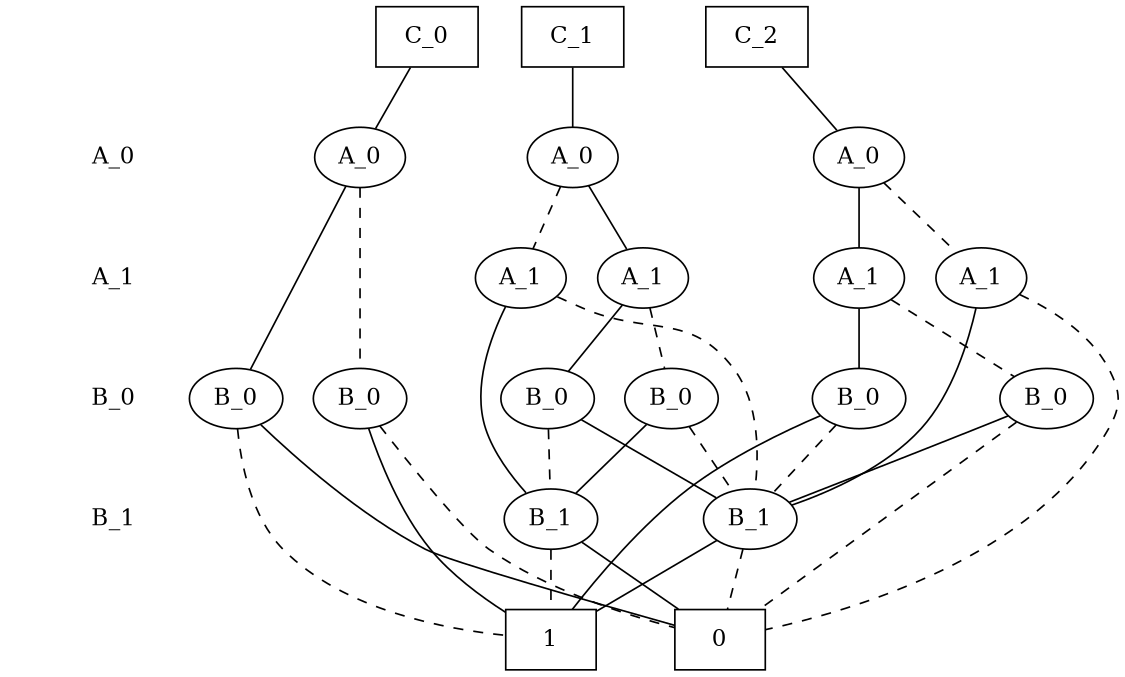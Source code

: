 digraph "DD" {
size = "7.5,10"
center = true;
edge [dir = none];
{ node [shape = plaintext];
  edge [style = invis];
  "CONST NODES" [style = invis];
" A_0 " -> " A_1 " -> " B_0 " -> " B_1 " -> "CONST NODES"; 
}
{ rank = same; node [shape = box]; edge [style = invis];
"  C_0  " -> "  C_1  " -> "  C_2  "; }
{ rank = same; " A_0 ";
"0x415" [label="A_0"];
"0x40d" [label="A_0"];
"0x41a" [label="A_0"];
}
{ rank = same; " A_1 ";
"0x412" [label="A_1"];
"0x419" [label="A_1"];
"0x418" [label="A_1"];
"0x414" [label="A_1"];
}
{ rank = same; " B_0 ";
"0x40b" [label="B_0"];
"0x416" [label="B_0"];
"0x410" [label="B_0"];
"0x40a" [label="B_0"];
"0x417" [label="B_0"];
"0x411" [label="B_0"];
}
{ rank = same; " B_1 ";
"0x40f" [label="B_1"];
"0x40e" [label="B_1"];
}
{ rank = same; "CONST NODES";
{ node [shape = box]; "0x3f3";
"0x3f2";
}
}
"  C_0  " -> "0x40d" [style = solid];
"  C_1  " -> "0x415" [style = solid];
"  C_2  " -> "0x41a" [style = solid];
"0x415" -> "0x412";
"0x415" -> "0x414" [style = dashed];
"0x40d" -> "0x40b";
"0x40d" -> "0x40a" [style = dashed];
"0x41a" -> "0x418";
"0x41a" -> "0x419" [style = dashed];
"0x412" -> "0x410";
"0x412" -> "0x411" [style = dashed];
"0x419" -> "0x40e";
"0x419" -> "0x3f3" [style = dashed];
"0x418" -> "0x416";
"0x418" -> "0x417" [style = dashed];
"0x414" -> "0x40f";
"0x414" -> "0x40e" [style = dashed];
"0x40b" -> "0x3f3";
"0x40b" -> "0x3f2" [style = dashed];
"0x416" -> "0x3f2";
"0x416" -> "0x40e" [style = dashed];
"0x410" -> "0x40e";
"0x410" -> "0x40f" [style = dashed];
"0x40a" -> "0x3f2";
"0x40a" -> "0x3f3" [style = dashed];
"0x417" -> "0x40e";
"0x417" -> "0x3f3" [style = dashed];
"0x411" -> "0x40f";
"0x411" -> "0x40e" [style = dashed];
"0x40f" -> "0x3f3";
"0x40f" -> "0x3f2" [style = dashed];
"0x40e" -> "0x3f2";
"0x40e" -> "0x3f3" [style = dashed];
"0x3f3" [label = "0"];
"0x3f2" [label = "1"];
}
